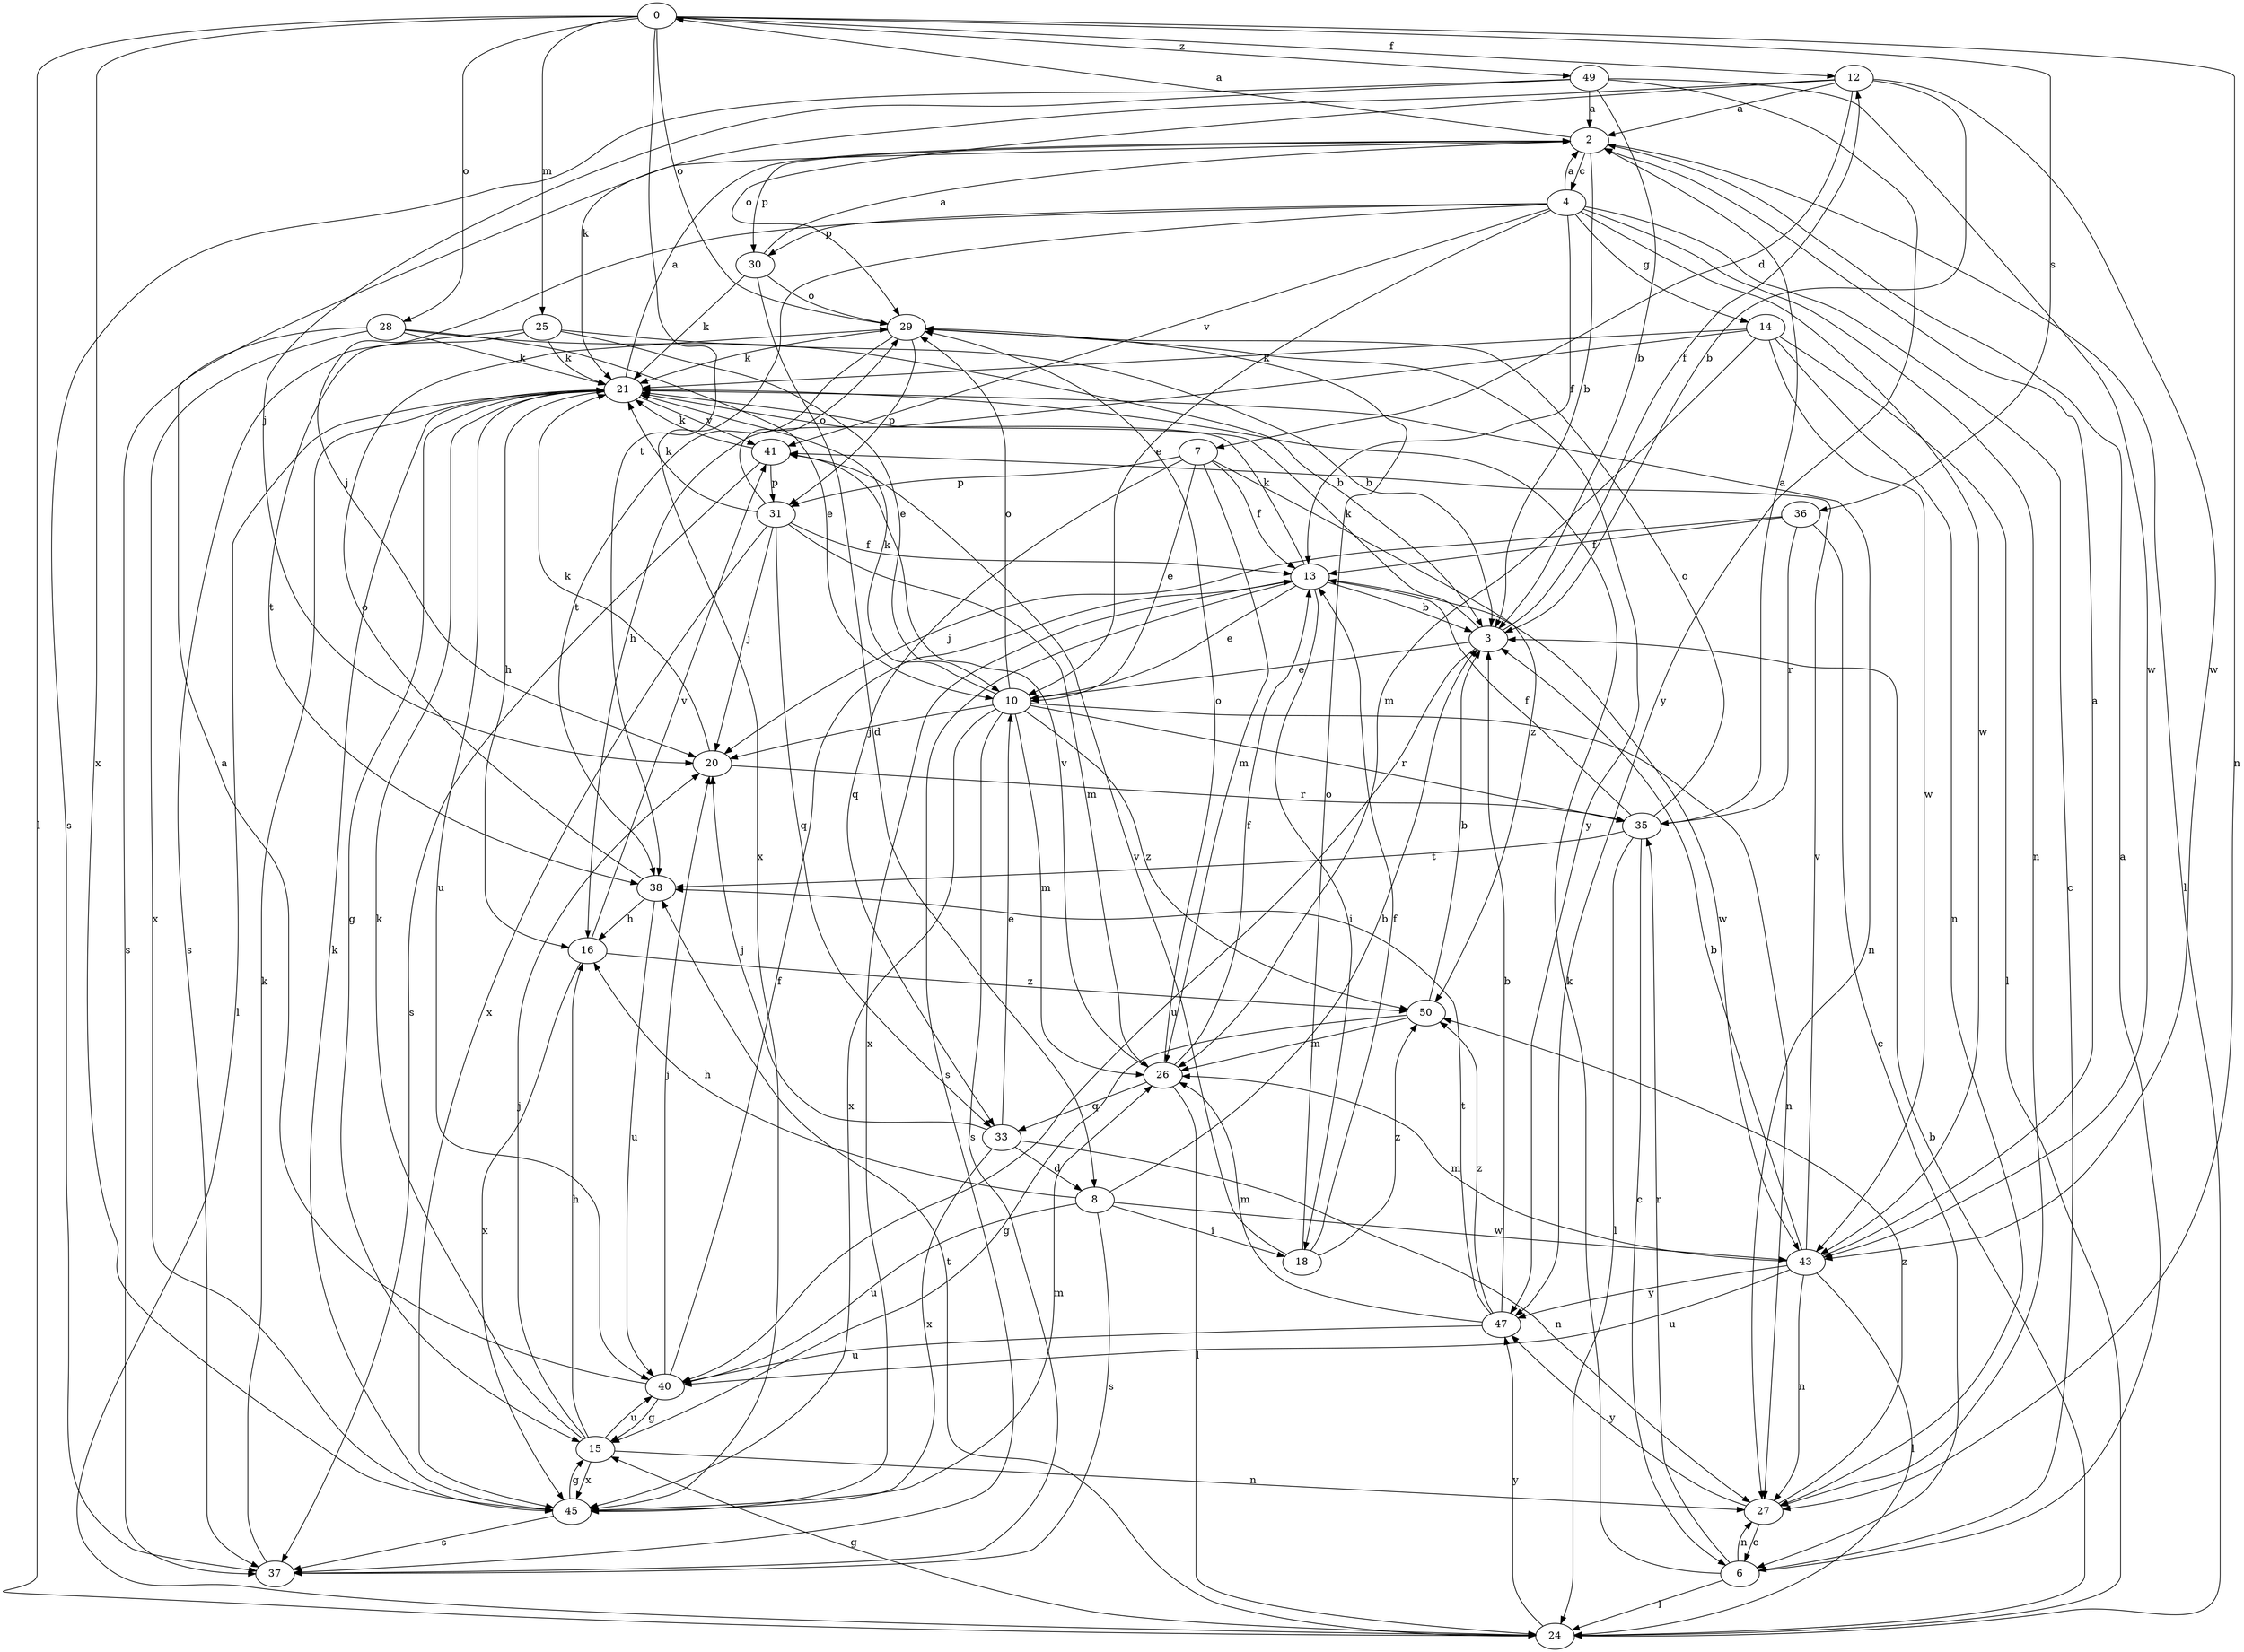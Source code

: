 strict digraph  {
0;
2;
3;
4;
6;
7;
8;
10;
12;
13;
14;
15;
16;
18;
20;
21;
24;
25;
26;
27;
28;
29;
30;
31;
33;
35;
36;
37;
38;
40;
41;
43;
45;
47;
49;
50;
0 -> 12  [label=f];
0 -> 24  [label=l];
0 -> 25  [label=m];
0 -> 27  [label=n];
0 -> 28  [label=o];
0 -> 29  [label=o];
0 -> 36  [label=s];
0 -> 38  [label=t];
0 -> 45  [label=x];
0 -> 49  [label=z];
2 -> 0  [label=a];
2 -> 3  [label=b];
2 -> 4  [label=c];
2 -> 24  [label=l];
2 -> 30  [label=p];
3 -> 10  [label=e];
3 -> 12  [label=f];
3 -> 21  [label=k];
3 -> 40  [label=u];
4 -> 2  [label=a];
4 -> 6  [label=c];
4 -> 10  [label=e];
4 -> 13  [label=f];
4 -> 14  [label=g];
4 -> 20  [label=j];
4 -> 27  [label=n];
4 -> 30  [label=p];
4 -> 41  [label=v];
4 -> 43  [label=w];
4 -> 45  [label=x];
6 -> 2  [label=a];
6 -> 21  [label=k];
6 -> 24  [label=l];
6 -> 27  [label=n];
6 -> 35  [label=r];
7 -> 10  [label=e];
7 -> 13  [label=f];
7 -> 26  [label=m];
7 -> 31  [label=p];
7 -> 33  [label=q];
7 -> 50  [label=z];
8 -> 3  [label=b];
8 -> 16  [label=h];
8 -> 18  [label=i];
8 -> 37  [label=s];
8 -> 40  [label=u];
8 -> 43  [label=w];
10 -> 20  [label=j];
10 -> 21  [label=k];
10 -> 26  [label=m];
10 -> 27  [label=n];
10 -> 29  [label=o];
10 -> 35  [label=r];
10 -> 37  [label=s];
10 -> 45  [label=x];
10 -> 50  [label=z];
12 -> 2  [label=a];
12 -> 3  [label=b];
12 -> 7  [label=d];
12 -> 21  [label=k];
12 -> 29  [label=o];
12 -> 43  [label=w];
13 -> 3  [label=b];
13 -> 10  [label=e];
13 -> 18  [label=i];
13 -> 21  [label=k];
13 -> 37  [label=s];
13 -> 43  [label=w];
13 -> 45  [label=x];
14 -> 16  [label=h];
14 -> 21  [label=k];
14 -> 24  [label=l];
14 -> 26  [label=m];
14 -> 27  [label=n];
14 -> 43  [label=w];
15 -> 16  [label=h];
15 -> 20  [label=j];
15 -> 21  [label=k];
15 -> 27  [label=n];
15 -> 40  [label=u];
15 -> 45  [label=x];
16 -> 41  [label=v];
16 -> 45  [label=x];
16 -> 50  [label=z];
18 -> 13  [label=f];
18 -> 29  [label=o];
18 -> 41  [label=v];
18 -> 50  [label=z];
20 -> 21  [label=k];
20 -> 35  [label=r];
21 -> 2  [label=a];
21 -> 15  [label=g];
21 -> 16  [label=h];
21 -> 24  [label=l];
21 -> 27  [label=n];
21 -> 40  [label=u];
21 -> 41  [label=v];
24 -> 3  [label=b];
24 -> 15  [label=g];
24 -> 38  [label=t];
24 -> 47  [label=y];
25 -> 3  [label=b];
25 -> 10  [label=e];
25 -> 21  [label=k];
25 -> 37  [label=s];
25 -> 38  [label=t];
26 -> 13  [label=f];
26 -> 24  [label=l];
26 -> 29  [label=o];
26 -> 33  [label=q];
26 -> 41  [label=v];
27 -> 6  [label=c];
27 -> 47  [label=y];
27 -> 50  [label=z];
28 -> 3  [label=b];
28 -> 10  [label=e];
28 -> 21  [label=k];
28 -> 37  [label=s];
28 -> 45  [label=x];
29 -> 21  [label=k];
29 -> 31  [label=p];
29 -> 38  [label=t];
29 -> 47  [label=y];
30 -> 2  [label=a];
30 -> 8  [label=d];
30 -> 21  [label=k];
30 -> 29  [label=o];
31 -> 13  [label=f];
31 -> 20  [label=j];
31 -> 21  [label=k];
31 -> 26  [label=m];
31 -> 29  [label=o];
31 -> 33  [label=q];
31 -> 45  [label=x];
33 -> 8  [label=d];
33 -> 10  [label=e];
33 -> 20  [label=j];
33 -> 27  [label=n];
33 -> 45  [label=x];
35 -> 2  [label=a];
35 -> 6  [label=c];
35 -> 13  [label=f];
35 -> 24  [label=l];
35 -> 29  [label=o];
35 -> 38  [label=t];
36 -> 6  [label=c];
36 -> 13  [label=f];
36 -> 20  [label=j];
36 -> 35  [label=r];
37 -> 21  [label=k];
38 -> 16  [label=h];
38 -> 29  [label=o];
38 -> 40  [label=u];
40 -> 2  [label=a];
40 -> 13  [label=f];
40 -> 15  [label=g];
40 -> 20  [label=j];
41 -> 21  [label=k];
41 -> 31  [label=p];
41 -> 37  [label=s];
43 -> 2  [label=a];
43 -> 3  [label=b];
43 -> 24  [label=l];
43 -> 26  [label=m];
43 -> 27  [label=n];
43 -> 40  [label=u];
43 -> 41  [label=v];
43 -> 47  [label=y];
45 -> 15  [label=g];
45 -> 21  [label=k];
45 -> 26  [label=m];
45 -> 37  [label=s];
47 -> 3  [label=b];
47 -> 26  [label=m];
47 -> 38  [label=t];
47 -> 40  [label=u];
47 -> 50  [label=z];
49 -> 2  [label=a];
49 -> 3  [label=b];
49 -> 20  [label=j];
49 -> 37  [label=s];
49 -> 43  [label=w];
49 -> 47  [label=y];
50 -> 3  [label=b];
50 -> 15  [label=g];
50 -> 26  [label=m];
}

